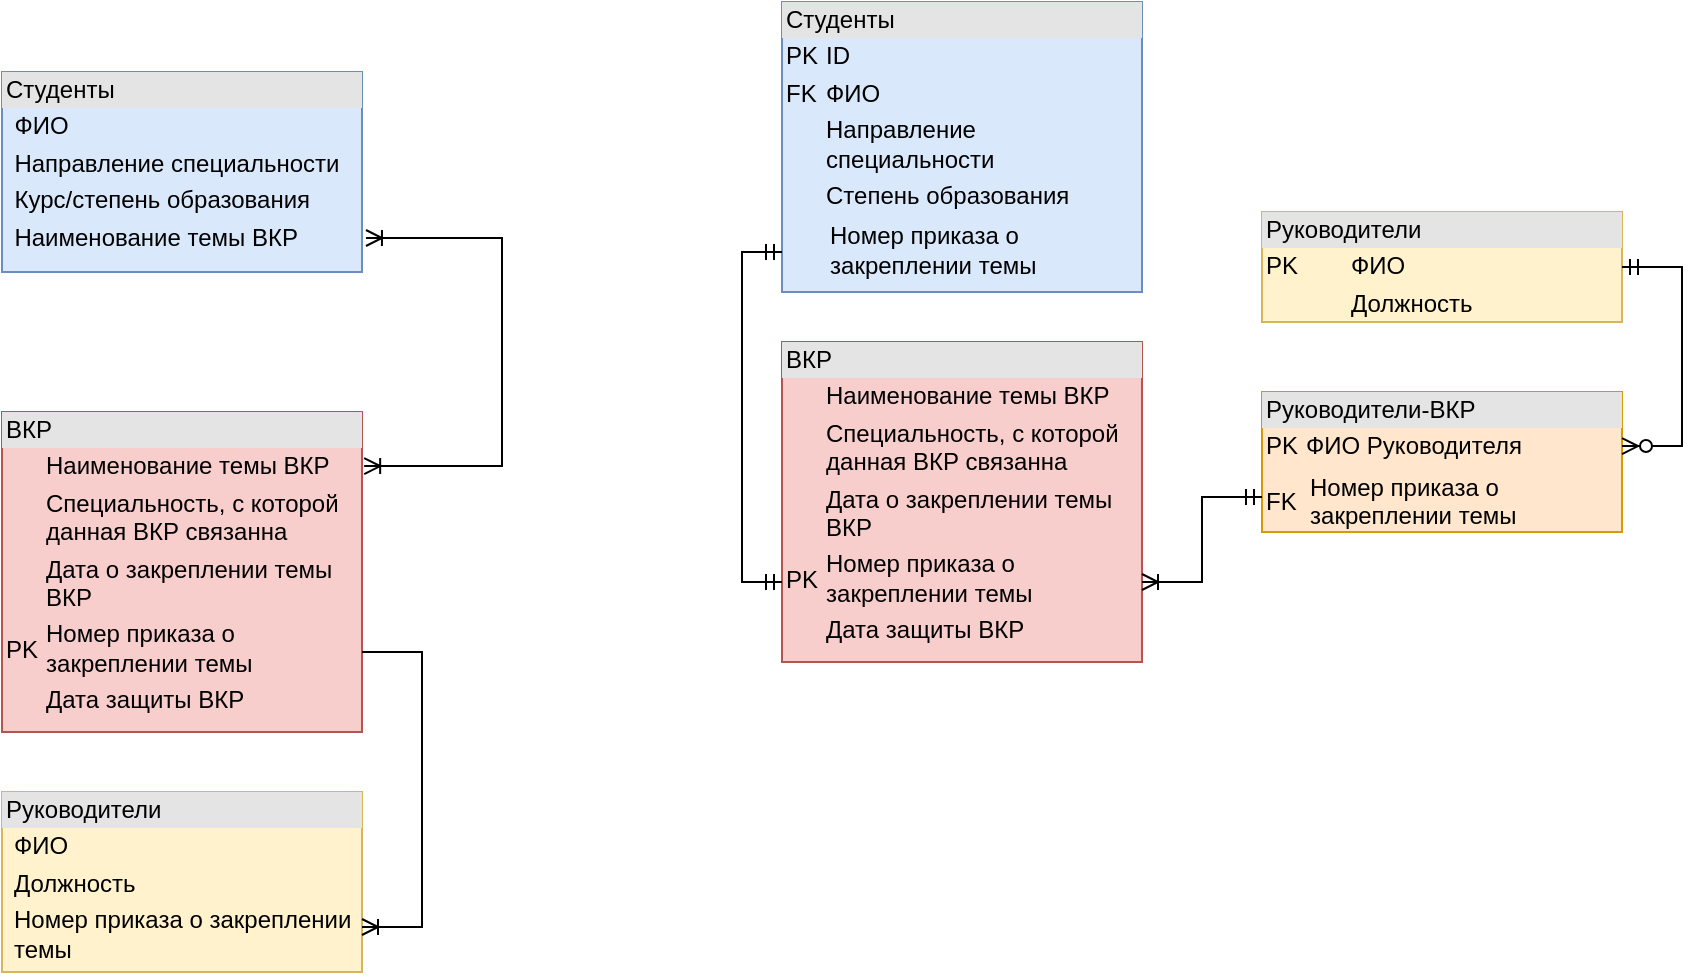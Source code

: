 <mxfile version="21.7.4" type="github">
  <diagram id="C5RBs43oDa-KdzZeNtuy" name="Page-1">
    <mxGraphModel dx="1299" dy="781" grid="1" gridSize="10" guides="1" tooltips="1" connect="1" arrows="1" fold="1" page="1" pageScale="1" pageWidth="827" pageHeight="1169" math="0" shadow="0">
      <root>
        <mxCell id="WIyWlLk6GJQsqaUBKTNV-0" />
        <mxCell id="WIyWlLk6GJQsqaUBKTNV-1" parent="WIyWlLk6GJQsqaUBKTNV-0" />
        <mxCell id="hbnh2CDVXXjDBe9ySKO2-0" value="&lt;div style=&quot;box-sizing:border-box;width:100%;background:#e4e4e4;padding:2px;&quot;&gt;Студенты&lt;/div&gt;&lt;table style=&quot;width:100%;font-size:1em;&quot; cellpadding=&quot;2&quot; cellspacing=&quot;0&quot;&gt;&lt;tbody&gt;&lt;tr&gt;&lt;td&gt;&lt;br&gt;&lt;/td&gt;&lt;td&gt;ФИО&lt;br&gt;&lt;/td&gt;&lt;/tr&gt;&lt;tr&gt;&lt;td&gt;&lt;br&gt;&lt;/td&gt;&lt;td&gt;Направление специальности&lt;br&gt;&lt;/td&gt;&lt;/tr&gt;&lt;tr&gt;&lt;td&gt;&lt;/td&gt;&lt;td&gt;Курс/степень образования&lt;br&gt;&lt;/td&gt;&lt;/tr&gt;&lt;tr&gt;&lt;td&gt;&lt;br&gt;&lt;/td&gt;&lt;td&gt;Наименование темы ВКР&lt;br&gt;&lt;/td&gt;&lt;/tr&gt;&lt;/tbody&gt;&lt;/table&gt;" style="verticalAlign=top;align=left;overflow=fill;html=1;whiteSpace=wrap;fillColor=#dae8fc;strokeColor=#6c8ebf;" vertex="1" parent="WIyWlLk6GJQsqaUBKTNV-1">
          <mxGeometry x="-30" y="170" width="180" height="100" as="geometry" />
        </mxCell>
        <mxCell id="hbnh2CDVXXjDBe9ySKO2-1" value="&lt;div style=&quot;box-sizing:border-box;width:100%;background:#e4e4e4;padding:2px;&quot;&gt;Руководители&lt;/div&gt;&lt;table style=&quot;width:100%;font-size:1em;&quot; cellpadding=&quot;2&quot; cellspacing=&quot;0&quot;&gt;&lt;tbody&gt;&lt;tr&gt;&lt;td&gt;&lt;br&gt;&lt;/td&gt;&lt;td&gt;ФИО&lt;br&gt;&lt;/td&gt;&lt;/tr&gt;&lt;tr&gt;&lt;td&gt;&lt;br&gt;&lt;/td&gt;&lt;td&gt;Должность&lt;br&gt;&lt;/td&gt;&lt;/tr&gt;&lt;tr&gt;&lt;td&gt;&lt;/td&gt;&lt;td&gt;Номер приказа о закреплении темы&lt;br&gt;&lt;/td&gt;&lt;/tr&gt;&lt;/tbody&gt;&lt;/table&gt;" style="verticalAlign=top;align=left;overflow=fill;html=1;whiteSpace=wrap;fillColor=#fff2cc;strokeColor=#d6b656;" vertex="1" parent="WIyWlLk6GJQsqaUBKTNV-1">
          <mxGeometry x="-30" y="530" width="180" height="90" as="geometry" />
        </mxCell>
        <mxCell id="hbnh2CDVXXjDBe9ySKO2-2" value="&lt;div style=&quot;box-sizing:border-box;width:100%;background:#e4e4e4;padding:2px;&quot;&gt;ВКР&lt;br&gt;&lt;/div&gt;&lt;table style=&quot;width:100%;font-size:1em;&quot; cellpadding=&quot;2&quot; cellspacing=&quot;0&quot;&gt;&lt;tbody&gt;&lt;tr&gt;&lt;td&gt;&lt;br&gt;&lt;/td&gt;&lt;td&gt;Наименование темы ВКР&lt;br&gt;&lt;/td&gt;&lt;/tr&gt;&lt;tr&gt;&lt;td&gt;&lt;br&gt;&lt;/td&gt;&lt;td&gt;Специальность, с которой данная ВКР связанна&lt;br&gt;&lt;/td&gt;&lt;/tr&gt;&lt;tr&gt;&lt;td&gt;&lt;br&gt;&lt;/td&gt;&lt;td&gt;Дата о закреплении темы ВКР&lt;br&gt;&lt;/td&gt;&lt;/tr&gt;&lt;tr&gt;&lt;td&gt;PK&lt;br&gt;&lt;/td&gt;&lt;td&gt;Номер приказа о закреплении темы&lt;/td&gt;&lt;/tr&gt;&lt;tr&gt;&lt;td&gt;&lt;br&gt;&lt;/td&gt;&lt;td&gt;Дата защиты ВКР&lt;br&gt;&lt;/td&gt;&lt;/tr&gt;&lt;/tbody&gt;&lt;/table&gt;" style="verticalAlign=top;align=left;overflow=fill;html=1;whiteSpace=wrap;fillColor=#f8cecc;strokeColor=#b85450;" vertex="1" parent="WIyWlLk6GJQsqaUBKTNV-1">
          <mxGeometry x="-30" y="340" width="180" height="160" as="geometry" />
        </mxCell>
        <mxCell id="hbnh2CDVXXjDBe9ySKO2-4" value="" style="edgeStyle=orthogonalEdgeStyle;fontSize=12;html=1;endArrow=ERoneToMany;startArrow=ERoneToMany;rounded=0;entryX=1.011;entryY=0.83;entryDx=0;entryDy=0;entryPerimeter=0;exitX=1.006;exitY=0.169;exitDx=0;exitDy=0;exitPerimeter=0;" edge="1" parent="WIyWlLk6GJQsqaUBKTNV-1" source="hbnh2CDVXXjDBe9ySKO2-2" target="hbnh2CDVXXjDBe9ySKO2-0">
          <mxGeometry width="100" height="100" relative="1" as="geometry">
            <mxPoint x="270" y="420" as="sourcePoint" />
            <mxPoint x="370" y="320" as="targetPoint" />
            <Array as="points">
              <mxPoint x="220" y="367" />
              <mxPoint x="220" y="253" />
            </Array>
          </mxGeometry>
        </mxCell>
        <mxCell id="hbnh2CDVXXjDBe9ySKO2-6" value="" style="edgeStyle=entityRelationEdgeStyle;fontSize=12;html=1;endArrow=ERoneToMany;rounded=0;exitX=1;exitY=0.75;exitDx=0;exitDy=0;entryX=1;entryY=0.75;entryDx=0;entryDy=0;" edge="1" parent="WIyWlLk6GJQsqaUBKTNV-1" source="hbnh2CDVXXjDBe9ySKO2-2" target="hbnh2CDVXXjDBe9ySKO2-1">
          <mxGeometry width="100" height="100" relative="1" as="geometry">
            <mxPoint x="260" y="550" as="sourcePoint" />
            <mxPoint x="360" y="450" as="targetPoint" />
          </mxGeometry>
        </mxCell>
        <mxCell id="hbnh2CDVXXjDBe9ySKO2-8" value="&lt;div style=&quot;box-sizing:border-box;width:100%;background:#e4e4e4;padding:2px;&quot;&gt;Студенты&lt;/div&gt;&lt;table style=&quot;width:100%;font-size:1em;&quot; cellpadding=&quot;2&quot; cellspacing=&quot;0&quot;&gt;&lt;tbody&gt;&lt;tr&gt;&lt;td&gt;PK&lt;br&gt;&lt;/td&gt;&lt;td&gt;ID&lt;br&gt;&lt;/td&gt;&lt;/tr&gt;&lt;tr&gt;&lt;td&gt;FK&lt;br&gt;&lt;/td&gt;&lt;td&gt;ФИО&lt;br&gt;&lt;/td&gt;&lt;/tr&gt;&lt;tr&gt;&lt;td&gt;&lt;br&gt;&lt;/td&gt;&lt;td&gt;Направление специальности&lt;br&gt;&lt;/td&gt;&lt;/tr&gt;&lt;tr&gt;&lt;td&gt;&lt;/td&gt;&lt;td&gt;Степень образования&lt;br&gt;&lt;/td&gt;&lt;/tr&gt;&lt;tr&gt;&lt;td&gt;&lt;br&gt;&lt;/td&gt;&lt;td&gt;&lt;table cellpadding=&quot;2&quot; cellspacing=&quot;0&quot;&gt;&lt;tbody&gt;&lt;tr&gt;&lt;td&gt;Номер приказа о закреплении темы&lt;/td&gt;&lt;/tr&gt;&lt;/tbody&gt;&lt;/table&gt;&lt;/td&gt;&lt;/tr&gt;&lt;/tbody&gt;&lt;/table&gt;" style="verticalAlign=top;align=left;overflow=fill;html=1;whiteSpace=wrap;fillColor=#dae8fc;strokeColor=#6c8ebf;" vertex="1" parent="WIyWlLk6GJQsqaUBKTNV-1">
          <mxGeometry x="360" y="135" width="180" height="145" as="geometry" />
        </mxCell>
        <mxCell id="hbnh2CDVXXjDBe9ySKO2-9" value="&lt;div style=&quot;box-sizing:border-box;width:100%;background:#e4e4e4;padding:2px;&quot;&gt;Руководители&lt;/div&gt;&lt;table style=&quot;width:100%;font-size:1em;&quot; cellpadding=&quot;2&quot; cellspacing=&quot;0&quot;&gt;&lt;tbody&gt;&lt;tr&gt;&lt;td&gt;PK&lt;br&gt;&lt;/td&gt;&lt;td&gt;ФИО&lt;br&gt;&lt;/td&gt;&lt;/tr&gt;&lt;tr&gt;&lt;td&gt;&lt;br&gt;&lt;/td&gt;&lt;td&gt;Должность&lt;br&gt;&lt;/td&gt;&lt;/tr&gt;&lt;/tbody&gt;&lt;/table&gt;" style="verticalAlign=top;align=left;overflow=fill;html=1;whiteSpace=wrap;fillColor=#fff2cc;strokeColor=#d6b656;" vertex="1" parent="WIyWlLk6GJQsqaUBKTNV-1">
          <mxGeometry x="600" y="240" width="180" height="55" as="geometry" />
        </mxCell>
        <mxCell id="hbnh2CDVXXjDBe9ySKO2-10" value="&lt;div style=&quot;box-sizing:border-box;width:100%;background:#e4e4e4;padding:2px;&quot;&gt;ВКР&lt;br&gt;&lt;/div&gt;&lt;table style=&quot;width:100%;font-size:1em;&quot; cellpadding=&quot;2&quot; cellspacing=&quot;0&quot;&gt;&lt;tbody&gt;&lt;tr&gt;&lt;td&gt;&lt;br&gt;&lt;/td&gt;&lt;td&gt;Наименование темы ВКР&lt;br&gt;&lt;/td&gt;&lt;/tr&gt;&lt;tr&gt;&lt;td&gt;&lt;br&gt;&lt;/td&gt;&lt;td&gt;Специальность, с которой данная ВКР связанна&lt;br&gt;&lt;/td&gt;&lt;/tr&gt;&lt;tr&gt;&lt;td&gt;&lt;br&gt;&lt;/td&gt;&lt;td&gt;Дата о закреплении темы ВКР&lt;br&gt;&lt;/td&gt;&lt;/tr&gt;&lt;tr&gt;&lt;td&gt;PK&lt;br&gt;&lt;/td&gt;&lt;td&gt;Номер приказа о закреплении темы&lt;/td&gt;&lt;/tr&gt;&lt;tr&gt;&lt;td&gt;&lt;br&gt;&lt;/td&gt;&lt;td&gt;Дата защиты ВКР&lt;br&gt;&lt;/td&gt;&lt;/tr&gt;&lt;/tbody&gt;&lt;/table&gt;" style="verticalAlign=top;align=left;overflow=fill;html=1;whiteSpace=wrap;fillColor=#f8cecc;strokeColor=#b85450;" vertex="1" parent="WIyWlLk6GJQsqaUBKTNV-1">
          <mxGeometry x="360" y="305" width="180" height="160" as="geometry" />
        </mxCell>
        <mxCell id="hbnh2CDVXXjDBe9ySKO2-13" value="&lt;div style=&quot;box-sizing:border-box;width:100%;background:#e4e4e4;padding:2px;&quot;&gt;Руководители-ВКР&lt;/div&gt;&lt;table style=&quot;width:100%;font-size:1em;&quot; cellpadding=&quot;2&quot; cellspacing=&quot;0&quot;&gt;&lt;tbody&gt;&lt;tr&gt;&lt;td&gt;PK&lt;br&gt;&lt;/td&gt;&lt;td&gt;ФИО Руководителя&lt;br&gt;&lt;/td&gt;&lt;/tr&gt;&lt;tr&gt;&lt;td&gt;FK&lt;br&gt;&lt;/td&gt;&lt;td&gt;&lt;table cellpadding=&quot;2&quot; cellspacing=&quot;0&quot;&gt;&lt;tbody&gt;&lt;tr&gt;&lt;td&gt;Номер приказа о закреплении темы&lt;/td&gt;&lt;/tr&gt;&lt;/tbody&gt;&lt;/table&gt;&lt;/td&gt;&lt;/tr&gt;&lt;/tbody&gt;&lt;/table&gt;" style="verticalAlign=top;align=left;overflow=fill;html=1;whiteSpace=wrap;fillColor=#ffe6cc;strokeColor=#d79b00;" vertex="1" parent="WIyWlLk6GJQsqaUBKTNV-1">
          <mxGeometry x="600" y="330" width="180" height="70" as="geometry" />
        </mxCell>
        <mxCell id="hbnh2CDVXXjDBe9ySKO2-14" value="" style="edgeStyle=orthogonalEdgeStyle;fontSize=12;html=1;endArrow=ERmandOne;startArrow=ERmandOne;rounded=0;exitX=0;exitY=0.75;exitDx=0;exitDy=0;" edge="1" parent="WIyWlLk6GJQsqaUBKTNV-1" source="hbnh2CDVXXjDBe9ySKO2-10" target="hbnh2CDVXXjDBe9ySKO2-8">
          <mxGeometry width="100" height="100" relative="1" as="geometry">
            <mxPoint x="310" y="410" as="sourcePoint" />
            <mxPoint x="350" y="260" as="targetPoint" />
            <Array as="points">
              <mxPoint x="340" y="425" />
              <mxPoint x="340" y="260" />
            </Array>
          </mxGeometry>
        </mxCell>
        <mxCell id="hbnh2CDVXXjDBe9ySKO2-15" value="" style="edgeStyle=entityRelationEdgeStyle;fontSize=12;html=1;endArrow=ERoneToMany;startArrow=ERmandOne;rounded=0;exitX=0;exitY=0.75;exitDx=0;exitDy=0;entryX=1;entryY=0.75;entryDx=0;entryDy=0;" edge="1" parent="WIyWlLk6GJQsqaUBKTNV-1" source="hbnh2CDVXXjDBe9ySKO2-13" target="hbnh2CDVXXjDBe9ySKO2-10">
          <mxGeometry width="100" height="100" relative="1" as="geometry">
            <mxPoint x="640" y="560" as="sourcePoint" />
            <mxPoint x="740" y="460" as="targetPoint" />
          </mxGeometry>
        </mxCell>
        <mxCell id="hbnh2CDVXXjDBe9ySKO2-16" value="" style="edgeStyle=entityRelationEdgeStyle;fontSize=12;html=1;endArrow=ERzeroToMany;startArrow=ERmandOne;rounded=0;exitX=1;exitY=0.5;exitDx=0;exitDy=0;entryX=1;entryY=0.386;entryDx=0;entryDy=0;entryPerimeter=0;" edge="1" parent="WIyWlLk6GJQsqaUBKTNV-1" source="hbnh2CDVXXjDBe9ySKO2-9" target="hbnh2CDVXXjDBe9ySKO2-13">
          <mxGeometry width="100" height="100" relative="1" as="geometry">
            <mxPoint x="800" y="270" as="sourcePoint" />
            <mxPoint x="900" y="170" as="targetPoint" />
          </mxGeometry>
        </mxCell>
      </root>
    </mxGraphModel>
  </diagram>
</mxfile>
